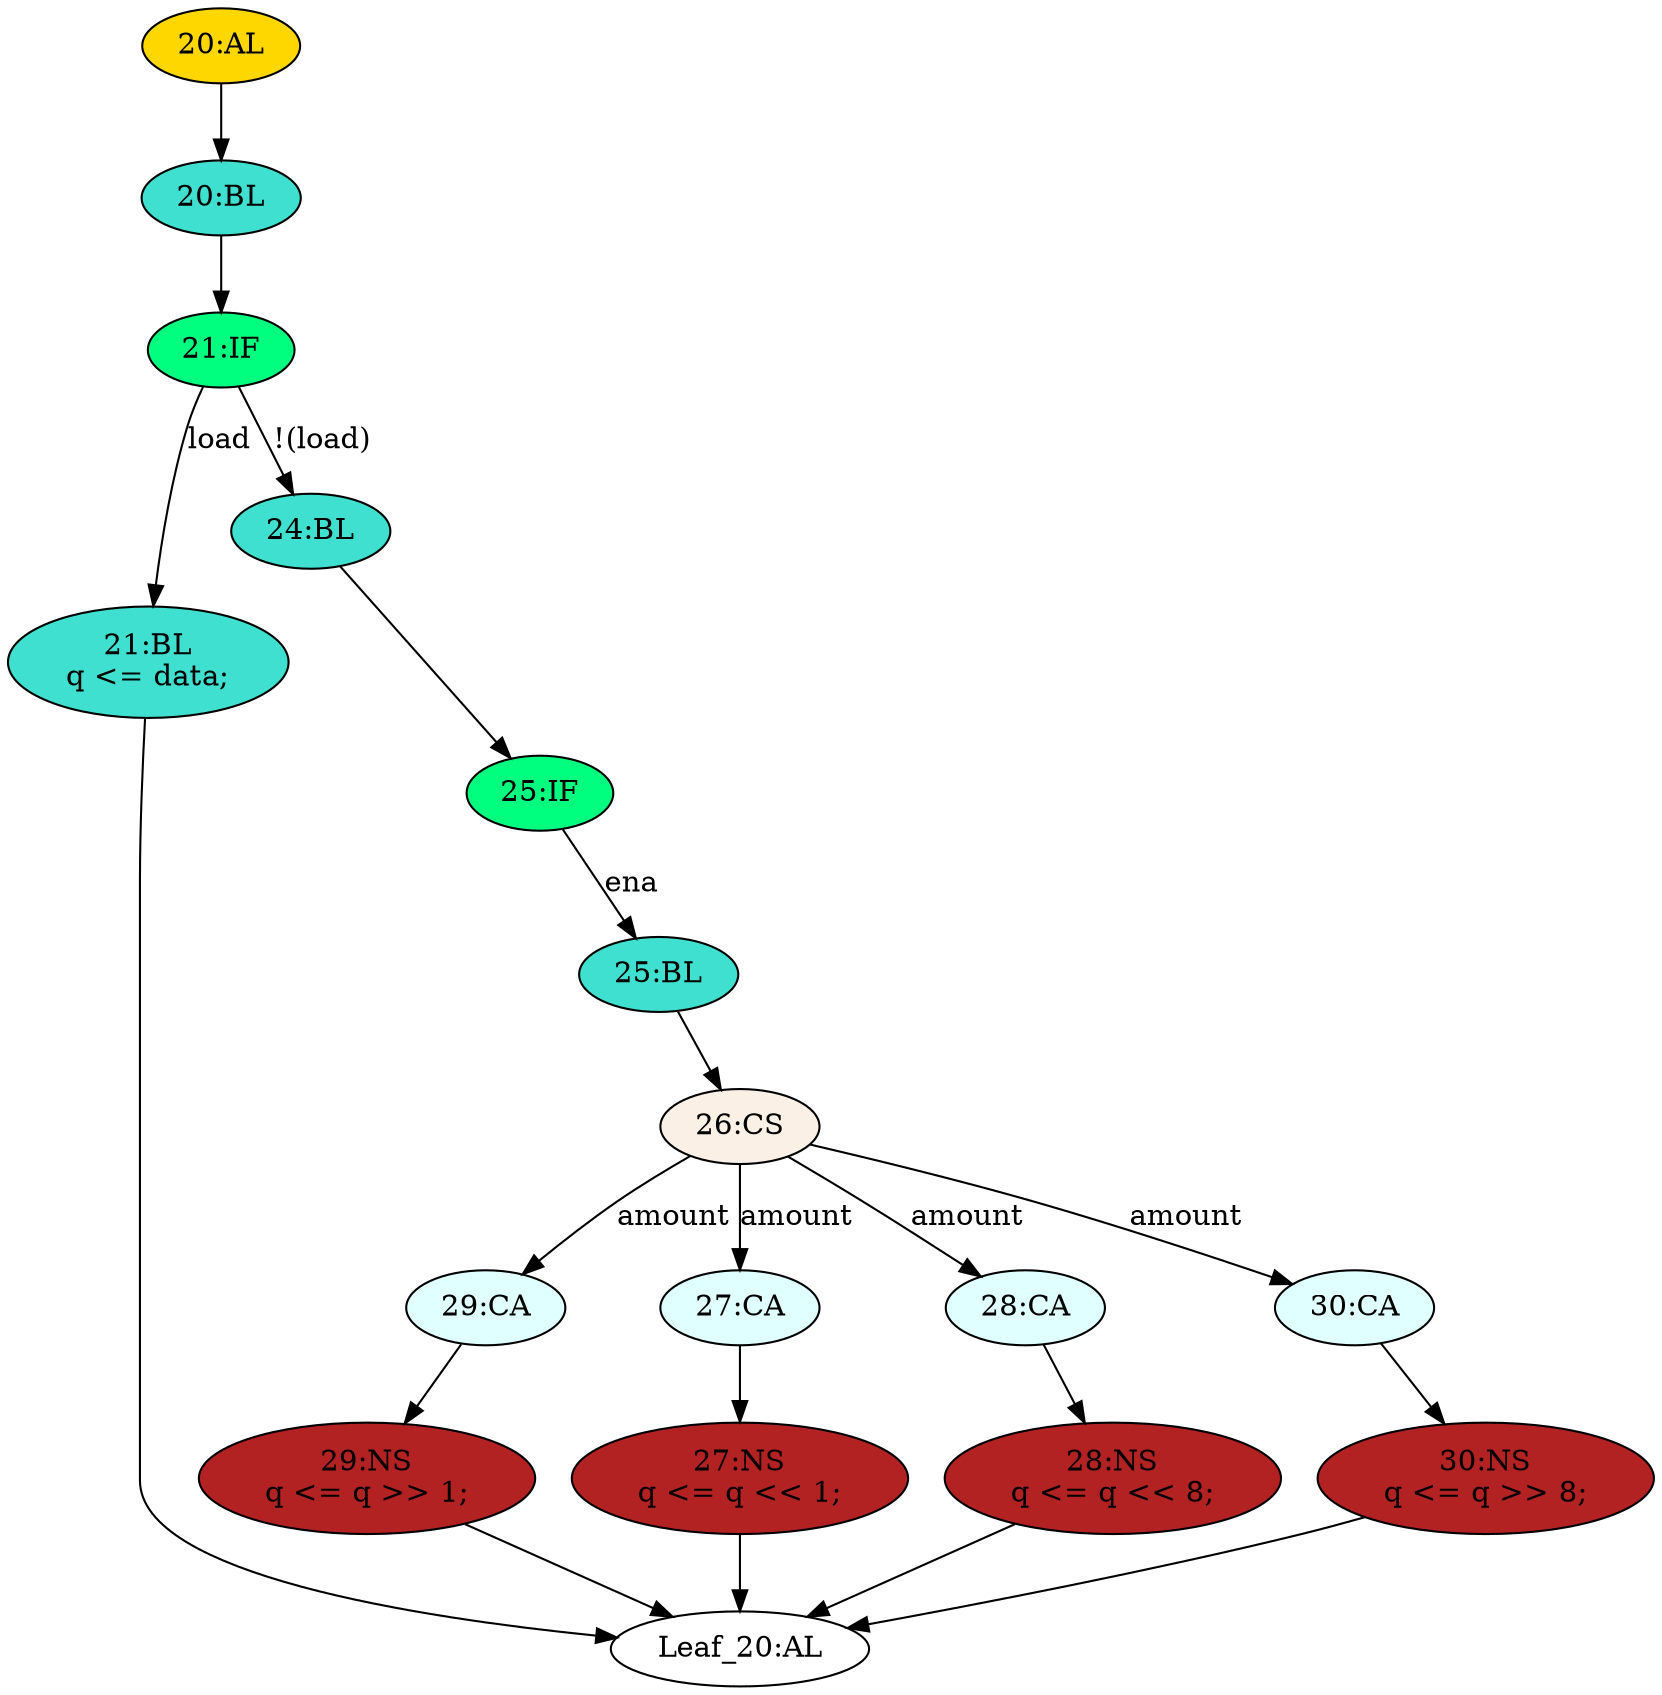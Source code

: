 strict digraph "" {
	node [label="\N"];
	"20:AL"	[ast="<pyverilog.vparser.ast.Always object at 0x7fbd2cde3890>",
		clk_sens=True,
		fillcolor=gold,
		label="20:AL",
		sens="['clk']",
		statements="[]",
		style=filled,
		typ=Always,
		use_var="['load', 'ena', 'amount', 'data', 'q']"];
	"20:BL"	[ast="<pyverilog.vparser.ast.Block object at 0x7fbd2cde3a50>",
		fillcolor=turquoise,
		label="20:BL",
		statements="[]",
		style=filled,
		typ=Block];
	"20:AL" -> "20:BL"	[cond="[]",
		lineno=None];
	"21:BL"	[ast="<pyverilog.vparser.ast.Block object at 0x7fbd2c8ef7d0>",
		fillcolor=turquoise,
		label="21:BL
q <= data;",
		statements="[<pyverilog.vparser.ast.NonblockingSubstitution object at 0x7fbd2c8ef810>]",
		style=filled,
		typ=Block];
	"Leaf_20:AL"	[def_var="['q']",
		label="Leaf_20:AL"];
	"21:BL" -> "Leaf_20:AL"	[cond="[]",
		lineno=None];
	"21:IF"	[ast="<pyverilog.vparser.ast.IfStatement object at 0x7fbd2cde3a90>",
		fillcolor=springgreen,
		label="21:IF",
		statements="[]",
		style=filled,
		typ=IfStatement];
	"20:BL" -> "21:IF"	[cond="[]",
		lineno=None];
	"24:BL"	[ast="<pyverilog.vparser.ast.Block object at 0x7fbd2cde3b10>",
		fillcolor=turquoise,
		label="24:BL",
		statements="[]",
		style=filled,
		typ=Block];
	"25:IF"	[ast="<pyverilog.vparser.ast.IfStatement object at 0x7fbd2cde3b50>",
		fillcolor=springgreen,
		label="25:IF",
		statements="[]",
		style=filled,
		typ=IfStatement];
	"24:BL" -> "25:IF"	[cond="[]",
		lineno=None];
	"28:NS"	[ast="<pyverilog.vparser.ast.NonblockingSubstitution object at 0x7fbd2cde3fd0>",
		fillcolor=firebrick,
		label="28:NS
q <= q << 8;",
		statements="[<pyverilog.vparser.ast.NonblockingSubstitution object at 0x7fbd2cde3fd0>]",
		style=filled,
		typ=NonblockingSubstitution];
	"28:NS" -> "Leaf_20:AL"	[cond="[]",
		lineno=None];
	"21:IF" -> "21:BL"	[cond="['load']",
		label=load,
		lineno=21];
	"21:IF" -> "24:BL"	[cond="['load']",
		label="!(load)",
		lineno=21];
	"30:NS"	[ast="<pyverilog.vparser.ast.NonblockingSubstitution object at 0x7fbd2c8ef510>",
		fillcolor=firebrick,
		label="30:NS
q <= q >> 8;",
		statements="[<pyverilog.vparser.ast.NonblockingSubstitution object at 0x7fbd2c8ef510>]",
		style=filled,
		typ=NonblockingSubstitution];
	"30:NS" -> "Leaf_20:AL"	[cond="[]",
		lineno=None];
	"25:BL"	[ast="<pyverilog.vparser.ast.Block object at 0x7fbd2cde3bd0>",
		fillcolor=turquoise,
		label="25:BL",
		statements="[]",
		style=filled,
		typ=Block];
	"25:IF" -> "25:BL"	[cond="['ena']",
		label=ena,
		lineno=25];
	"29:CA"	[ast="<pyverilog.vparser.ast.Case object at 0x7fbd2c8ef210>",
		fillcolor=lightcyan,
		label="29:CA",
		statements="[]",
		style=filled,
		typ=Case];
	"29:NS"	[ast="<pyverilog.vparser.ast.NonblockingSubstitution object at 0x7fbd2c8ef290>",
		fillcolor=firebrick,
		label="29:NS
q <= q >> 1;",
		statements="[<pyverilog.vparser.ast.NonblockingSubstitution object at 0x7fbd2c8ef290>]",
		style=filled,
		typ=NonblockingSubstitution];
	"29:CA" -> "29:NS"	[cond="[]",
		lineno=None];
	"29:NS" -> "Leaf_20:AL"	[cond="[]",
		lineno=None];
	"26:CS"	[ast="<pyverilog.vparser.ast.CaseStatement object at 0x7fbd2cde3c10>",
		fillcolor=linen,
		label="26:CS",
		statements="[]",
		style=filled,
		typ=CaseStatement];
	"25:BL" -> "26:CS"	[cond="[]",
		lineno=None];
	"27:NS"	[ast="<pyverilog.vparser.ast.NonblockingSubstitution object at 0x7fbd2cde3d50>",
		fillcolor=firebrick,
		label="27:NS
q <= q << 1;",
		statements="[<pyverilog.vparser.ast.NonblockingSubstitution object at 0x7fbd2cde3d50>]",
		style=filled,
		typ=NonblockingSubstitution];
	"27:NS" -> "Leaf_20:AL"	[cond="[]",
		lineno=None];
	"26:CS" -> "29:CA"	[cond="['amount']",
		label=amount,
		lineno=26];
	"27:CA"	[ast="<pyverilog.vparser.ast.Case object at 0x7fbd2cde3cd0>",
		fillcolor=lightcyan,
		label="27:CA",
		statements="[]",
		style=filled,
		typ=Case];
	"26:CS" -> "27:CA"	[cond="['amount']",
		label=amount,
		lineno=26];
	"28:CA"	[ast="<pyverilog.vparser.ast.Case object at 0x7fbd2cde3f50>",
		fillcolor=lightcyan,
		label="28:CA",
		statements="[]",
		style=filled,
		typ=Case];
	"26:CS" -> "28:CA"	[cond="['amount']",
		label=amount,
		lineno=26];
	"30:CA"	[ast="<pyverilog.vparser.ast.Case object at 0x7fbd2c8ef490>",
		fillcolor=lightcyan,
		label="30:CA",
		statements="[]",
		style=filled,
		typ=Case];
	"26:CS" -> "30:CA"	[cond="['amount']",
		label=amount,
		lineno=26];
	"27:CA" -> "27:NS"	[cond="[]",
		lineno=None];
	"28:CA" -> "28:NS"	[cond="[]",
		lineno=None];
	"30:CA" -> "30:NS"	[cond="[]",
		lineno=None];
}

